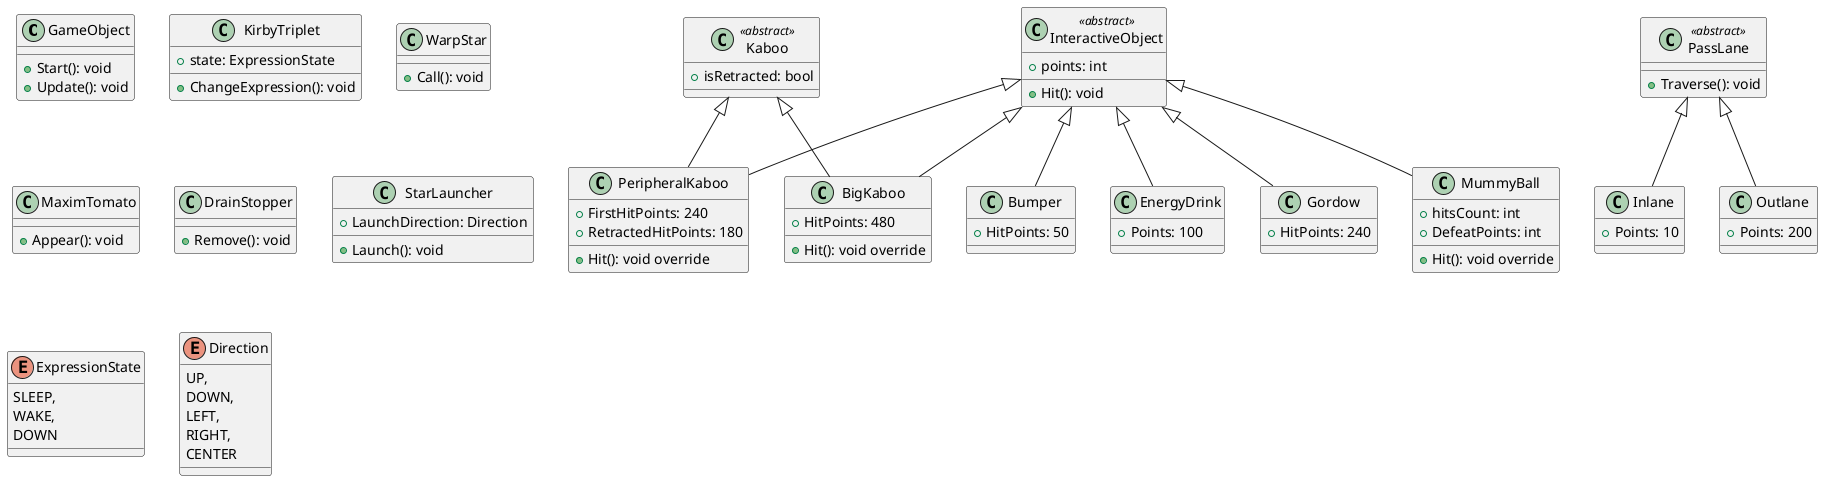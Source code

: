 @startuml

class GameObject {
  + Start(): void
  + Update(): void
}

class InteractiveObject <<abstract>> {
  + points: int
  + Hit(): void
}

class Kaboo <<abstract>> {
  + isRetracted: bool
}

class PeripheralKaboo extends Kaboo, InteractiveObject {
  + FirstHitPoints: 240
  + RetractedHitPoints: 180
  + Hit(): void override
}

class BigKaboo extends Kaboo, InteractiveObject {
  + HitPoints: 480
  + Hit(): void override
}

class Gordow extends InteractiveObject {
  + HitPoints: 240
}

class MummyBall extends InteractiveObject {
  + hitsCount: int
  + DefeatPoints: int
  + Hit(): void override
}

class KirbyTriplet {
  + state: ExpressionState
  + ChangeExpression(): void
}

class WarpStar {
  + Call(): void
}

class Bumper extends InteractiveObject {
  + HitPoints: 50
}

class PassLane <<abstract>> {
  + Traverse(): void
}

class Inlane extends PassLane {
  + Points: 10
}

class Outlane extends PassLane {
  + Points: 200
}

class EnergyDrink extends InteractiveObject {
  + Points: 100
}

class MaximTomato {
  + Appear(): void
}

class DrainStopper {
  + Remove(): void
}

class StarLauncher {
  + LaunchDirection: Direction
  + Launch(): void
}

enum ExpressionState {
  SLEEP,
  WAKE,
  DOWN
}

enum Direction {
  UP,
  DOWN,
  LEFT,
  RIGHT,
  CENTER
}

@enduml